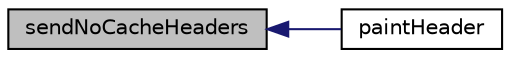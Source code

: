 digraph "sendNoCacheHeaders"
{
  edge [fontname="Helvetica",fontsize="10",labelfontname="Helvetica",labelfontsize="10"];
  node [fontname="Helvetica",fontsize="10",shape=record];
  rankdir="LR";
  Node1 [label="sendNoCacheHeaders",height=0.2,width=0.4,color="black", fillcolor="grey75", style="filled" fontcolor="black"];
  Node1 -> Node2 [dir="back",color="midnightblue",fontsize="10",style="solid",fontname="Helvetica"];
  Node2 [label="paintHeader",height=0.2,width=0.4,color="black", fillcolor="white", style="filled",URL="$class_html_reporter.html#a9d46c54cf3bed9e4cf5561b86cf51278"];
}
